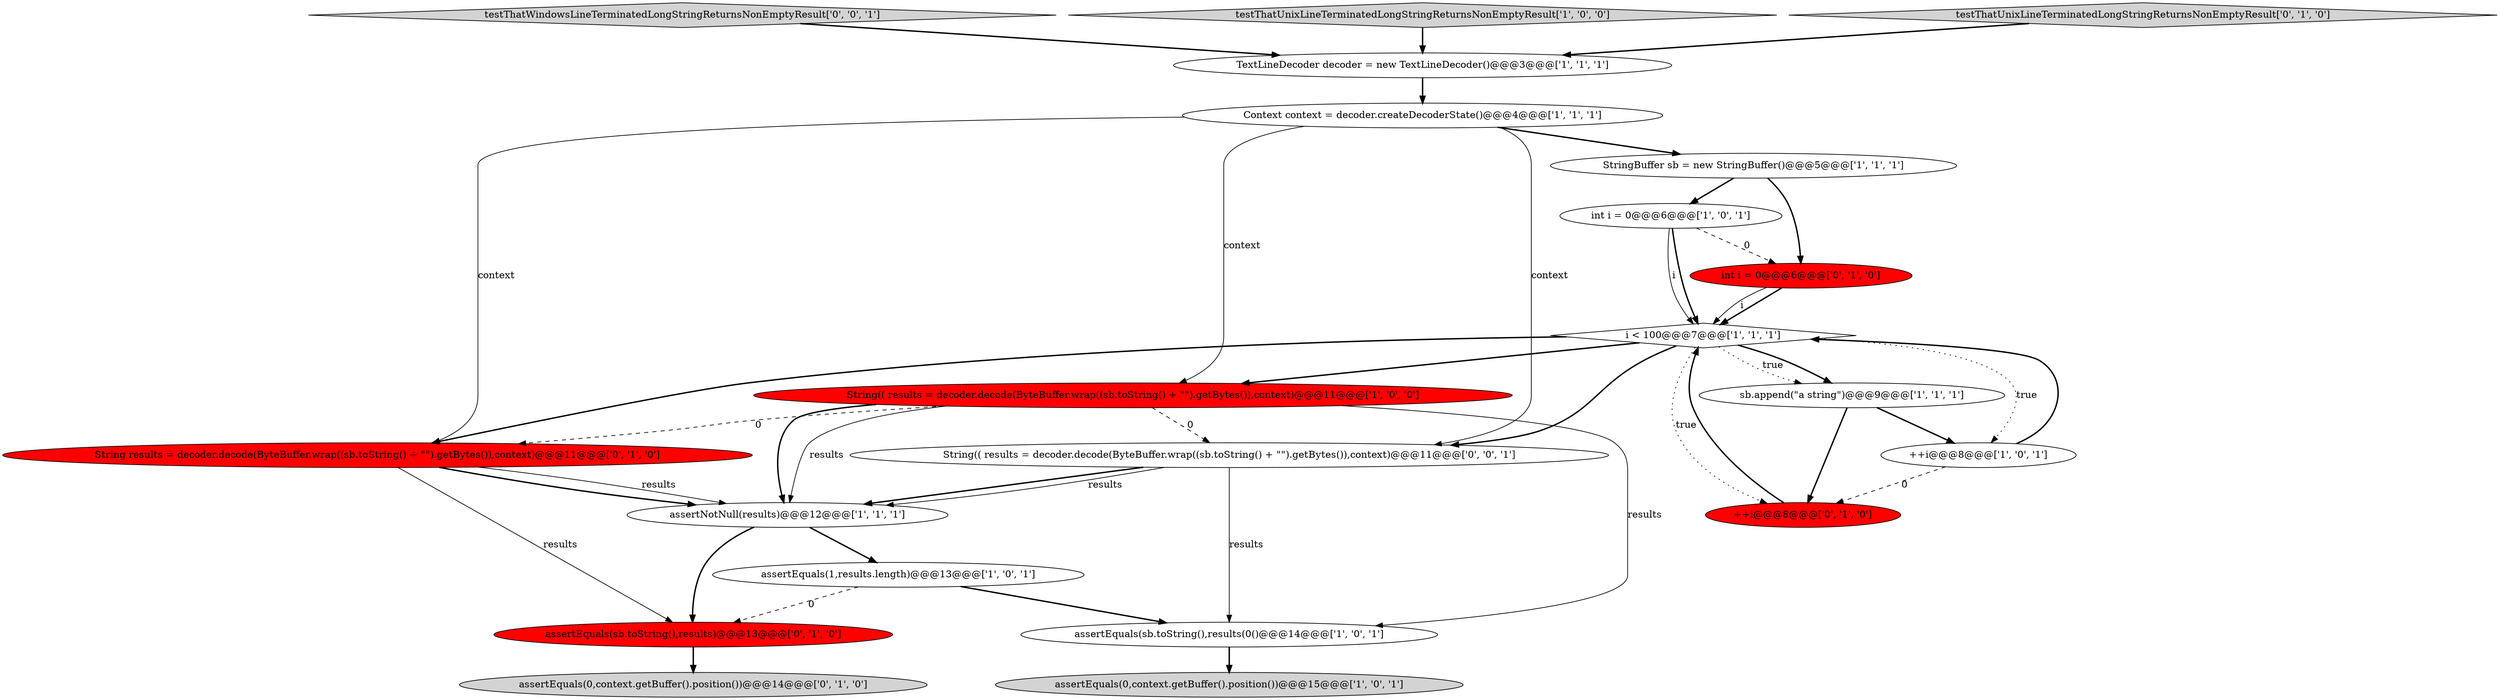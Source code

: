 digraph {
14 [style = filled, label = "String results = decoder.decode(ByteBuffer.wrap((sb.toString() + \"\").getBytes()),context)@@@11@@@['0', '1', '0']", fillcolor = red, shape = ellipse image = "AAA1AAABBB2BBB"];
20 [style = filled, label = "testThatWindowsLineTerminatedLongStringReturnsNonEmptyResult['0', '0', '1']", fillcolor = lightgray, shape = diamond image = "AAA0AAABBB3BBB"];
9 [style = filled, label = "assertEquals(0,context.getBuffer().position())@@@15@@@['1', '0', '1']", fillcolor = lightgray, shape = ellipse image = "AAA0AAABBB1BBB"];
16 [style = filled, label = "assertEquals(0,context.getBuffer().position())@@@14@@@['0', '1', '0']", fillcolor = lightgray, shape = ellipse image = "AAA0AAABBB2BBB"];
15 [style = filled, label = "assertEquals(sb.toString(),results)@@@13@@@['0', '1', '0']", fillcolor = red, shape = ellipse image = "AAA1AAABBB2BBB"];
18 [style = filled, label = "int i = 0@@@6@@@['0', '1', '0']", fillcolor = red, shape = ellipse image = "AAA1AAABBB2BBB"];
7 [style = filled, label = "String(( results = decoder.decode(ByteBuffer.wrap((sb.toString() + \"\").getBytes()),context)@@@11@@@['1', '0', '0']", fillcolor = red, shape = ellipse image = "AAA1AAABBB1BBB"];
6 [style = filled, label = "++i@@@8@@@['1', '0', '1']", fillcolor = white, shape = ellipse image = "AAA0AAABBB1BBB"];
13 [style = filled, label = "++i@@@8@@@['0', '1', '0']", fillcolor = red, shape = ellipse image = "AAA1AAABBB2BBB"];
1 [style = filled, label = "Context context = decoder.createDecoderState()@@@4@@@['1', '1', '1']", fillcolor = white, shape = ellipse image = "AAA0AAABBB1BBB"];
2 [style = filled, label = "i < 100@@@7@@@['1', '1', '1']", fillcolor = white, shape = diamond image = "AAA0AAABBB1BBB"];
10 [style = filled, label = "TextLineDecoder decoder = new TextLineDecoder()@@@3@@@['1', '1', '1']", fillcolor = white, shape = ellipse image = "AAA0AAABBB1BBB"];
12 [style = filled, label = "int i = 0@@@6@@@['1', '0', '1']", fillcolor = white, shape = ellipse image = "AAA0AAABBB1BBB"];
3 [style = filled, label = "sb.append(\"a string\")@@@9@@@['1', '1', '1']", fillcolor = white, shape = ellipse image = "AAA0AAABBB1BBB"];
0 [style = filled, label = "assertEquals(1,results.length)@@@13@@@['1', '0', '1']", fillcolor = white, shape = ellipse image = "AAA0AAABBB1BBB"];
8 [style = filled, label = "testThatUnixLineTerminatedLongStringReturnsNonEmptyResult['1', '0', '0']", fillcolor = lightgray, shape = diamond image = "AAA0AAABBB1BBB"];
5 [style = filled, label = "assertEquals(sb.toString(),results(0()@@@14@@@['1', '0', '1']", fillcolor = white, shape = ellipse image = "AAA0AAABBB1BBB"];
17 [style = filled, label = "testThatUnixLineTerminatedLongStringReturnsNonEmptyResult['0', '1', '0']", fillcolor = lightgray, shape = diamond image = "AAA0AAABBB2BBB"];
11 [style = filled, label = "StringBuffer sb = new StringBuffer()@@@5@@@['1', '1', '1']", fillcolor = white, shape = ellipse image = "AAA0AAABBB1BBB"];
4 [style = filled, label = "assertNotNull(results)@@@12@@@['1', '1', '1']", fillcolor = white, shape = ellipse image = "AAA0AAABBB1BBB"];
19 [style = filled, label = "String(( results = decoder.decode(ByteBuffer.wrap((sb.toString() + \"\").getBytes()),context)@@@11@@@['0', '0', '1']", fillcolor = white, shape = ellipse image = "AAA0AAABBB3BBB"];
2->3 [style = dotted, label="true"];
17->10 [style = bold, label=""];
19->5 [style = solid, label="results"];
8->10 [style = bold, label=""];
2->19 [style = bold, label=""];
5->9 [style = bold, label=""];
7->14 [style = dashed, label="0"];
2->3 [style = bold, label=""];
4->15 [style = bold, label=""];
1->19 [style = solid, label="context"];
0->15 [style = dashed, label="0"];
7->5 [style = solid, label="results"];
3->6 [style = bold, label=""];
1->7 [style = solid, label="context"];
11->12 [style = bold, label=""];
1->14 [style = solid, label="context"];
7->4 [style = bold, label=""];
18->2 [style = bold, label=""];
15->16 [style = bold, label=""];
11->18 [style = bold, label=""];
4->0 [style = bold, label=""];
1->11 [style = bold, label=""];
20->10 [style = bold, label=""];
6->2 [style = bold, label=""];
7->4 [style = solid, label="results"];
12->2 [style = bold, label=""];
6->13 [style = dashed, label="0"];
12->2 [style = solid, label="i"];
7->19 [style = dashed, label="0"];
2->6 [style = dotted, label="true"];
2->14 [style = bold, label=""];
13->2 [style = bold, label=""];
3->13 [style = bold, label=""];
12->18 [style = dashed, label="0"];
19->4 [style = bold, label=""];
18->2 [style = solid, label="i"];
2->7 [style = bold, label=""];
10->1 [style = bold, label=""];
14->4 [style = solid, label="results"];
14->15 [style = solid, label="results"];
2->13 [style = dotted, label="true"];
19->4 [style = solid, label="results"];
0->5 [style = bold, label=""];
14->4 [style = bold, label=""];
}
